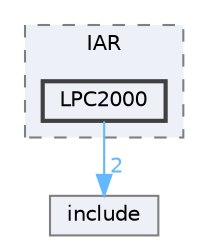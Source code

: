 digraph "D:/Projects/Raspberrypi_pico/pico_freertos_final/freertos_pico2/pico_freertos/FreeRTOS-Kernel/portable/IAR/LPC2000"
{
 // LATEX_PDF_SIZE
  bgcolor="transparent";
  edge [fontname=Helvetica,fontsize=10,labelfontname=Helvetica,labelfontsize=10];
  node [fontname=Helvetica,fontsize=10,shape=box,height=0.2,width=0.4];
  compound=true
  subgraph clusterdir_851539efac741596f3f7b2413a3fb940 {
    graph [ bgcolor="#edf0f7", pencolor="grey50", label="IAR", fontname=Helvetica,fontsize=10 style="filled,dashed", URL="dir_851539efac741596f3f7b2413a3fb940.html",tooltip=""]
  dir_6912073af3699c3c990061c1b8c2b5df [label="LPC2000", fillcolor="#edf0f7", color="grey25", style="filled,bold", URL="dir_6912073af3699c3c990061c1b8c2b5df.html",tooltip=""];
  }
  dir_c69ece34c3f150cb2c6f1098178b172a [label="include", fillcolor="#edf0f7", color="grey50", style="filled", URL="dir_c69ece34c3f150cb2c6f1098178b172a.html",tooltip=""];
  dir_6912073af3699c3c990061c1b8c2b5df->dir_c69ece34c3f150cb2c6f1098178b172a [headlabel="2", labeldistance=1.5 headhref="dir_000131_000125.html" href="dir_000131_000125.html" color="steelblue1" fontcolor="steelblue1"];
}
